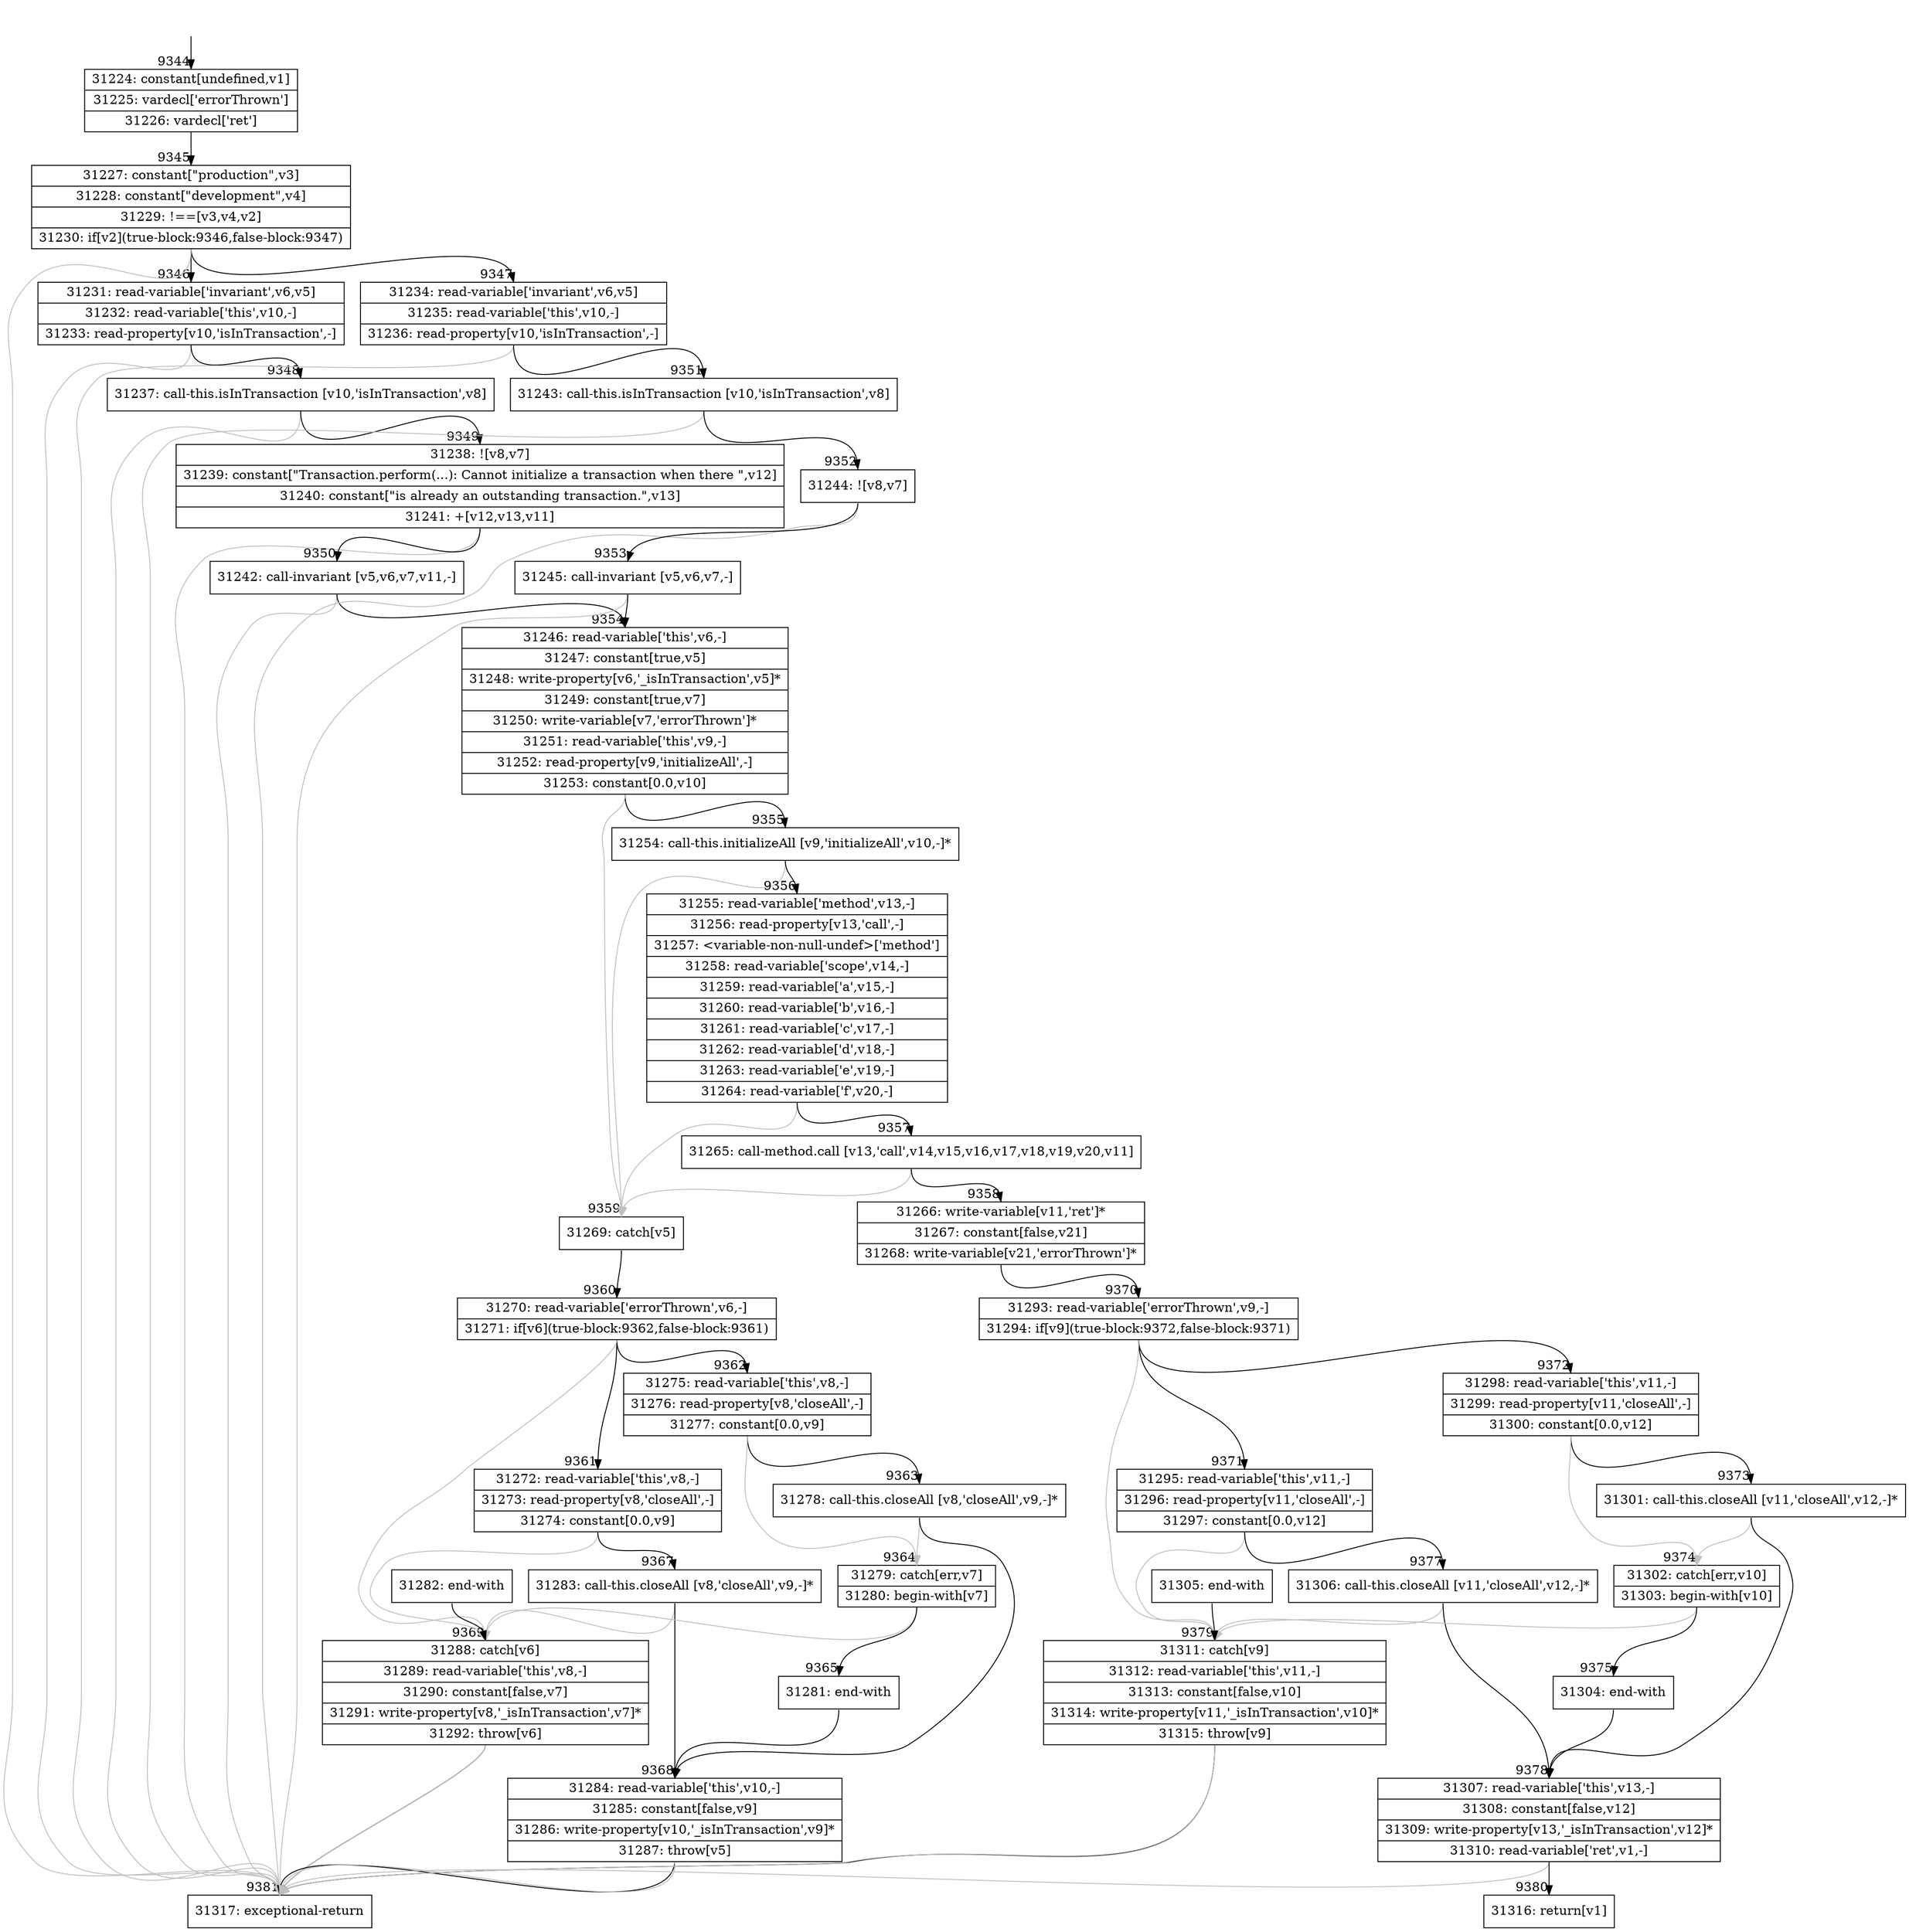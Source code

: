 digraph {
rankdir="TD"
BB_entry689[shape=none,label=""];
BB_entry689 -> BB9344 [tailport=s, headport=n, headlabel="    9344"]
BB9344 [shape=record label="{31224: constant[undefined,v1]|31225: vardecl['errorThrown']|31226: vardecl['ret']}" ] 
BB9344 -> BB9345 [tailport=s, headport=n, headlabel="      9345"]
BB9345 [shape=record label="{31227: constant[\"production\",v3]|31228: constant[\"development\",v4]|31229: !==[v3,v4,v2]|31230: if[v2](true-block:9346,false-block:9347)}" ] 
BB9345 -> BB9346 [tailport=s, headport=n, headlabel="      9346"]
BB9345 -> BB9347 [tailport=s, headport=n, headlabel="      9347"]
BB9345 -> BB9381 [tailport=s, headport=n, color=gray, headlabel="      9381"]
BB9346 [shape=record label="{31231: read-variable['invariant',v6,v5]|31232: read-variable['this',v10,-]|31233: read-property[v10,'isInTransaction',-]}" ] 
BB9346 -> BB9348 [tailport=s, headport=n, headlabel="      9348"]
BB9346 -> BB9381 [tailport=s, headport=n, color=gray]
BB9347 [shape=record label="{31234: read-variable['invariant',v6,v5]|31235: read-variable['this',v10,-]|31236: read-property[v10,'isInTransaction',-]}" ] 
BB9347 -> BB9351 [tailport=s, headport=n, headlabel="      9351"]
BB9347 -> BB9381 [tailport=s, headport=n, color=gray]
BB9348 [shape=record label="{31237: call-this.isInTransaction [v10,'isInTransaction',v8]}" ] 
BB9348 -> BB9349 [tailport=s, headport=n, headlabel="      9349"]
BB9348 -> BB9381 [tailport=s, headport=n, color=gray]
BB9349 [shape=record label="{31238: ![v8,v7]|31239: constant[\"Transaction.perform(...): Cannot initialize a transaction when there \",v12]|31240: constant[\"is already an outstanding transaction.\",v13]|31241: +[v12,v13,v11]}" ] 
BB9349 -> BB9350 [tailport=s, headport=n, headlabel="      9350"]
BB9349 -> BB9381 [tailport=s, headport=n, color=gray]
BB9350 [shape=record label="{31242: call-invariant [v5,v6,v7,v11,-]}" ] 
BB9350 -> BB9354 [tailport=s, headport=n, headlabel="      9354"]
BB9350 -> BB9381 [tailport=s, headport=n, color=gray]
BB9351 [shape=record label="{31243: call-this.isInTransaction [v10,'isInTransaction',v8]}" ] 
BB9351 -> BB9352 [tailport=s, headport=n, headlabel="      9352"]
BB9351 -> BB9381 [tailport=s, headport=n, color=gray]
BB9352 [shape=record label="{31244: ![v8,v7]}" ] 
BB9352 -> BB9353 [tailport=s, headport=n, headlabel="      9353"]
BB9352 -> BB9381 [tailport=s, headport=n, color=gray]
BB9353 [shape=record label="{31245: call-invariant [v5,v6,v7,-]}" ] 
BB9353 -> BB9354 [tailport=s, headport=n]
BB9353 -> BB9381 [tailport=s, headport=n, color=gray]
BB9354 [shape=record label="{31246: read-variable['this',v6,-]|31247: constant[true,v5]|31248: write-property[v6,'_isInTransaction',v5]*|31249: constant[true,v7]|31250: write-variable[v7,'errorThrown']*|31251: read-variable['this',v9,-]|31252: read-property[v9,'initializeAll',-]|31253: constant[0.0,v10]}" ] 
BB9354 -> BB9355 [tailport=s, headport=n, headlabel="      9355"]
BB9354 -> BB9359 [tailport=s, headport=n, color=gray, headlabel="      9359"]
BB9355 [shape=record label="{31254: call-this.initializeAll [v9,'initializeAll',v10,-]*}" ] 
BB9355 -> BB9356 [tailport=s, headport=n, headlabel="      9356"]
BB9355 -> BB9359 [tailport=s, headport=n, color=gray]
BB9356 [shape=record label="{31255: read-variable['method',v13,-]|31256: read-property[v13,'call',-]|31257: \<variable-non-null-undef\>['method']|31258: read-variable['scope',v14,-]|31259: read-variable['a',v15,-]|31260: read-variable['b',v16,-]|31261: read-variable['c',v17,-]|31262: read-variable['d',v18,-]|31263: read-variable['e',v19,-]|31264: read-variable['f',v20,-]}" ] 
BB9356 -> BB9357 [tailport=s, headport=n, headlabel="      9357"]
BB9356 -> BB9359 [tailport=s, headport=n, color=gray]
BB9357 [shape=record label="{31265: call-method.call [v13,'call',v14,v15,v16,v17,v18,v19,v20,v11]}" ] 
BB9357 -> BB9358 [tailport=s, headport=n, headlabel="      9358"]
BB9357 -> BB9359 [tailport=s, headport=n, color=gray]
BB9358 [shape=record label="{31266: write-variable[v11,'ret']*|31267: constant[false,v21]|31268: write-variable[v21,'errorThrown']*}" ] 
BB9358 -> BB9370 [tailport=s, headport=n, headlabel="      9370"]
BB9359 [shape=record label="{31269: catch[v5]}" ] 
BB9359 -> BB9360 [tailport=s, headport=n, headlabel="      9360"]
BB9360 [shape=record label="{31270: read-variable['errorThrown',v6,-]|31271: if[v6](true-block:9362,false-block:9361)}" ] 
BB9360 -> BB9362 [tailport=s, headport=n, headlabel="      9362"]
BB9360 -> BB9361 [tailport=s, headport=n, headlabel="      9361"]
BB9360 -> BB9369 [tailport=s, headport=n, color=gray, headlabel="      9369"]
BB9361 [shape=record label="{31272: read-variable['this',v8,-]|31273: read-property[v8,'closeAll',-]|31274: constant[0.0,v9]}" ] 
BB9361 -> BB9367 [tailport=s, headport=n, headlabel="      9367"]
BB9361 -> BB9369 [tailport=s, headport=n, color=gray]
BB9362 [shape=record label="{31275: read-variable['this',v8,-]|31276: read-property[v8,'closeAll',-]|31277: constant[0.0,v9]}" ] 
BB9362 -> BB9363 [tailport=s, headport=n, headlabel="      9363"]
BB9362 -> BB9364 [tailport=s, headport=n, color=gray, headlabel="      9364"]
BB9363 [shape=record label="{31278: call-this.closeAll [v8,'closeAll',v9,-]*}" ] 
BB9363 -> BB9368 [tailport=s, headport=n, headlabel="      9368"]
BB9363 -> BB9364 [tailport=s, headport=n, color=gray]
BB9364 [shape=record label="{31279: catch[err,v7]|31280: begin-with[v7]}" ] 
BB9364 -> BB9365 [tailport=s, headport=n, headlabel="      9365"]
BB9364 -> BB9369 [tailport=s, headport=n, color=gray]
BB9365 [shape=record label="{31281: end-with}" ] 
BB9365 -> BB9368 [tailport=s, headport=n]
BB9366 [shape=record label="{31282: end-with}" ] 
BB9366 -> BB9369 [tailport=s, headport=n]
BB9367 [shape=record label="{31283: call-this.closeAll [v8,'closeAll',v9,-]*}" ] 
BB9367 -> BB9368 [tailport=s, headport=n]
BB9367 -> BB9369 [tailport=s, headport=n, color=gray]
BB9368 [shape=record label="{31284: read-variable['this',v10,-]|31285: constant[false,v9]|31286: write-property[v10,'_isInTransaction',v9]*|31287: throw[v5]}" ] 
BB9368 -> BB9381 [tailport=s, headport=n]
BB9368 -> BB9381 [tailport=s, headport=n, color=gray]
BB9369 [shape=record label="{31288: catch[v6]|31289: read-variable['this',v8,-]|31290: constant[false,v7]|31291: write-property[v8,'_isInTransaction',v7]*|31292: throw[v6]}" ] 
BB9369 -> BB9381 [tailport=s, headport=n]
BB9369 -> BB9381 [tailport=s, headport=n, color=gray]
BB9370 [shape=record label="{31293: read-variable['errorThrown',v9,-]|31294: if[v9](true-block:9372,false-block:9371)}" ] 
BB9370 -> BB9372 [tailport=s, headport=n, headlabel="      9372"]
BB9370 -> BB9371 [tailport=s, headport=n, headlabel="      9371"]
BB9370 -> BB9379 [tailport=s, headport=n, color=gray, headlabel="      9379"]
BB9371 [shape=record label="{31295: read-variable['this',v11,-]|31296: read-property[v11,'closeAll',-]|31297: constant[0.0,v12]}" ] 
BB9371 -> BB9377 [tailport=s, headport=n, headlabel="      9377"]
BB9371 -> BB9379 [tailport=s, headport=n, color=gray]
BB9372 [shape=record label="{31298: read-variable['this',v11,-]|31299: read-property[v11,'closeAll',-]|31300: constant[0.0,v12]}" ] 
BB9372 -> BB9373 [tailport=s, headport=n, headlabel="      9373"]
BB9372 -> BB9374 [tailport=s, headport=n, color=gray, headlabel="      9374"]
BB9373 [shape=record label="{31301: call-this.closeAll [v11,'closeAll',v12,-]*}" ] 
BB9373 -> BB9378 [tailport=s, headport=n, headlabel="      9378"]
BB9373 -> BB9374 [tailport=s, headport=n, color=gray]
BB9374 [shape=record label="{31302: catch[err,v10]|31303: begin-with[v10]}" ] 
BB9374 -> BB9375 [tailport=s, headport=n, headlabel="      9375"]
BB9374 -> BB9379 [tailport=s, headport=n, color=gray]
BB9375 [shape=record label="{31304: end-with}" ] 
BB9375 -> BB9378 [tailport=s, headport=n]
BB9376 [shape=record label="{31305: end-with}" ] 
BB9376 -> BB9379 [tailport=s, headport=n]
BB9377 [shape=record label="{31306: call-this.closeAll [v11,'closeAll',v12,-]*}" ] 
BB9377 -> BB9378 [tailport=s, headport=n]
BB9377 -> BB9379 [tailport=s, headport=n, color=gray]
BB9378 [shape=record label="{31307: read-variable['this',v13,-]|31308: constant[false,v12]|31309: write-property[v13,'_isInTransaction',v12]*|31310: read-variable['ret',v1,-]}" ] 
BB9378 -> BB9380 [tailport=s, headport=n, headlabel="      9380"]
BB9378 -> BB9381 [tailport=s, headport=n, color=gray]
BB9379 [shape=record label="{31311: catch[v9]|31312: read-variable['this',v11,-]|31313: constant[false,v10]|31314: write-property[v11,'_isInTransaction',v10]*|31315: throw[v9]}" ] 
BB9379 -> BB9381 [tailport=s, headport=n]
BB9379 -> BB9381 [tailport=s, headport=n, color=gray]
BB9380 [shape=record label="{31316: return[v1]}" ] 
BB9381 [shape=record label="{31317: exceptional-return}" ] 
//#$~ 16665
}
